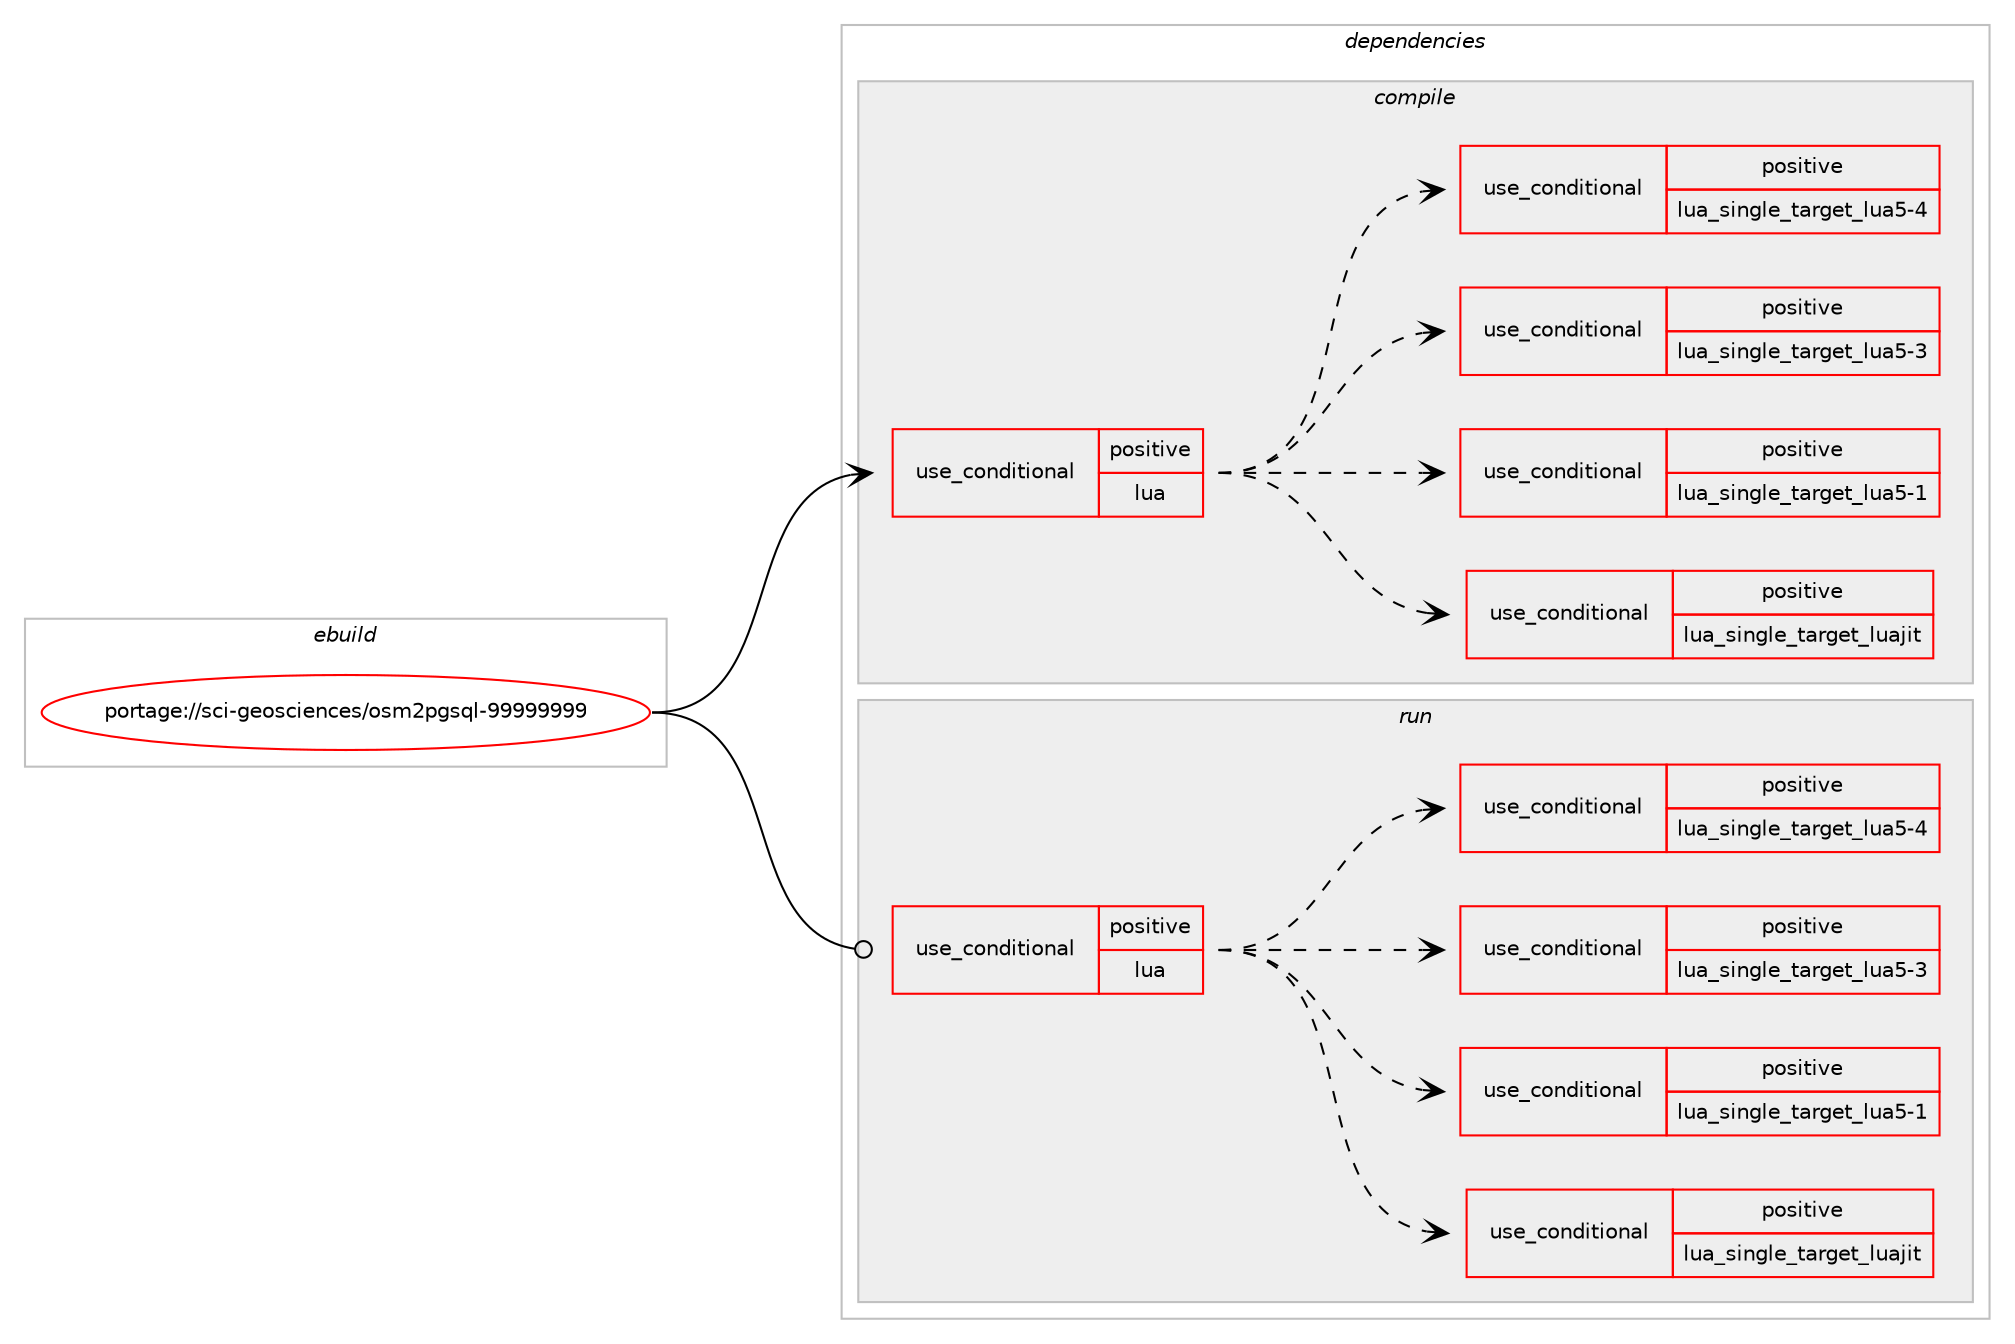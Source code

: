 digraph prolog {

# *************
# Graph options
# *************

newrank=true;
concentrate=true;
compound=true;
graph [rankdir=LR,fontname=Helvetica,fontsize=10,ranksep=1.5];#, ranksep=2.5, nodesep=0.2];
edge  [arrowhead=vee];
node  [fontname=Helvetica,fontsize=10];

# **********
# The ebuild
# **********

subgraph cluster_leftcol {
color=gray;
rank=same;
label=<<i>ebuild</i>>;
id [label="portage://sci-geosciences/osm2pgsql-99999999", color=red, width=4, href="../sci-geosciences/osm2pgsql-99999999.svg"];
}

# ****************
# The dependencies
# ****************

subgraph cluster_midcol {
color=gray;
label=<<i>dependencies</i>>;
subgraph cluster_compile {
fillcolor="#eeeeee";
style=filled;
label=<<i>compile</i>>;
subgraph cond8097 {
dependency11584 [label=<<TABLE BORDER="0" CELLBORDER="1" CELLSPACING="0" CELLPADDING="4"><TR><TD ROWSPAN="3" CELLPADDING="10">use_conditional</TD></TR><TR><TD>positive</TD></TR><TR><TD>lua</TD></TR></TABLE>>, shape=none, color=red];
subgraph cond8098 {
dependency11585 [label=<<TABLE BORDER="0" CELLBORDER="1" CELLSPACING="0" CELLPADDING="4"><TR><TD ROWSPAN="3" CELLPADDING="10">use_conditional</TD></TR><TR><TD>positive</TD></TR><TR><TD>lua_single_target_luajit</TD></TR></TABLE>>, shape=none, color=red];
# *** BEGIN UNKNOWN DEPENDENCY TYPE (TODO) ***
# dependency11585 -> package_dependency(portage://sci-geosciences/osm2pgsql-99999999,install,no,dev-lang,luajit,none,[,,],any_same_slot,[])
# *** END UNKNOWN DEPENDENCY TYPE (TODO) ***

}
dependency11584:e -> dependency11585:w [weight=20,style="dashed",arrowhead="vee"];
subgraph cond8099 {
dependency11586 [label=<<TABLE BORDER="0" CELLBORDER="1" CELLSPACING="0" CELLPADDING="4"><TR><TD ROWSPAN="3" CELLPADDING="10">use_conditional</TD></TR><TR><TD>positive</TD></TR><TR><TD>lua_single_target_lua5-1</TD></TR></TABLE>>, shape=none, color=red];
# *** BEGIN UNKNOWN DEPENDENCY TYPE (TODO) ***
# dependency11586 -> package_dependency(portage://sci-geosciences/osm2pgsql-99999999,install,no,dev-lang,lua,none,[,,],[slot(5.1)],[])
# *** END UNKNOWN DEPENDENCY TYPE (TODO) ***

}
dependency11584:e -> dependency11586:w [weight=20,style="dashed",arrowhead="vee"];
subgraph cond8100 {
dependency11587 [label=<<TABLE BORDER="0" CELLBORDER="1" CELLSPACING="0" CELLPADDING="4"><TR><TD ROWSPAN="3" CELLPADDING="10">use_conditional</TD></TR><TR><TD>positive</TD></TR><TR><TD>lua_single_target_lua5-3</TD></TR></TABLE>>, shape=none, color=red];
# *** BEGIN UNKNOWN DEPENDENCY TYPE (TODO) ***
# dependency11587 -> package_dependency(portage://sci-geosciences/osm2pgsql-99999999,install,no,dev-lang,lua,none,[,,],[slot(5.3)],[])
# *** END UNKNOWN DEPENDENCY TYPE (TODO) ***

}
dependency11584:e -> dependency11587:w [weight=20,style="dashed",arrowhead="vee"];
subgraph cond8101 {
dependency11588 [label=<<TABLE BORDER="0" CELLBORDER="1" CELLSPACING="0" CELLPADDING="4"><TR><TD ROWSPAN="3" CELLPADDING="10">use_conditional</TD></TR><TR><TD>positive</TD></TR><TR><TD>lua_single_target_lua5-4</TD></TR></TABLE>>, shape=none, color=red];
# *** BEGIN UNKNOWN DEPENDENCY TYPE (TODO) ***
# dependency11588 -> package_dependency(portage://sci-geosciences/osm2pgsql-99999999,install,no,dev-lang,lua,none,[,,],[slot(5.4)],[])
# *** END UNKNOWN DEPENDENCY TYPE (TODO) ***

}
dependency11584:e -> dependency11588:w [weight=20,style="dashed",arrowhead="vee"];
}
id:e -> dependency11584:w [weight=20,style="solid",arrowhead="vee"];
# *** BEGIN UNKNOWN DEPENDENCY TYPE (TODO) ***
# id -> package_dependency(portage://sci-geosciences/osm2pgsql-99999999,install,no,app-arch,bzip2,none,[,,],[],[])
# *** END UNKNOWN DEPENDENCY TYPE (TODO) ***

# *** BEGIN UNKNOWN DEPENDENCY TYPE (TODO) ***
# id -> package_dependency(portage://sci-geosciences/osm2pgsql-99999999,install,no,dev-cpp,nlohmann_json,none,[,,],[],[])
# *** END UNKNOWN DEPENDENCY TYPE (TODO) ***

# *** BEGIN UNKNOWN DEPENDENCY TYPE (TODO) ***
# id -> package_dependency(portage://sci-geosciences/osm2pgsql-99999999,install,no,dev-db,postgresql,none,[,,],any_same_slot,[])
# *** END UNKNOWN DEPENDENCY TYPE (TODO) ***

# *** BEGIN UNKNOWN DEPENDENCY TYPE (TODO) ***
# id -> package_dependency(portage://sci-geosciences/osm2pgsql-99999999,install,no,dev-libs,boost,none,[,,],any_same_slot,[])
# *** END UNKNOWN DEPENDENCY TYPE (TODO) ***

# *** BEGIN UNKNOWN DEPENDENCY TYPE (TODO) ***
# id -> package_dependency(portage://sci-geosciences/osm2pgsql-99999999,install,no,dev-libs,expat,none,[,,],[],[])
# *** END UNKNOWN DEPENDENCY TYPE (TODO) ***

# *** BEGIN UNKNOWN DEPENDENCY TYPE (TODO) ***
# id -> package_dependency(portage://sci-geosciences/osm2pgsql-99999999,install,no,sci-libs,proj,none,[,,],any_same_slot,[])
# *** END UNKNOWN DEPENDENCY TYPE (TODO) ***

# *** BEGIN UNKNOWN DEPENDENCY TYPE (TODO) ***
# id -> package_dependency(portage://sci-geosciences/osm2pgsql-99999999,install,no,sys-libs,zlib,none,[,,],[],[])
# *** END UNKNOWN DEPENDENCY TYPE (TODO) ***

}
subgraph cluster_compileandrun {
fillcolor="#eeeeee";
style=filled;
label=<<i>compile and run</i>>;
}
subgraph cluster_run {
fillcolor="#eeeeee";
style=filled;
label=<<i>run</i>>;
subgraph cond8102 {
dependency11589 [label=<<TABLE BORDER="0" CELLBORDER="1" CELLSPACING="0" CELLPADDING="4"><TR><TD ROWSPAN="3" CELLPADDING="10">use_conditional</TD></TR><TR><TD>positive</TD></TR><TR><TD>lua</TD></TR></TABLE>>, shape=none, color=red];
subgraph cond8103 {
dependency11590 [label=<<TABLE BORDER="0" CELLBORDER="1" CELLSPACING="0" CELLPADDING="4"><TR><TD ROWSPAN="3" CELLPADDING="10">use_conditional</TD></TR><TR><TD>positive</TD></TR><TR><TD>lua_single_target_luajit</TD></TR></TABLE>>, shape=none, color=red];
# *** BEGIN UNKNOWN DEPENDENCY TYPE (TODO) ***
# dependency11590 -> package_dependency(portage://sci-geosciences/osm2pgsql-99999999,run,no,dev-lang,luajit,none,[,,],any_same_slot,[])
# *** END UNKNOWN DEPENDENCY TYPE (TODO) ***

}
dependency11589:e -> dependency11590:w [weight=20,style="dashed",arrowhead="vee"];
subgraph cond8104 {
dependency11591 [label=<<TABLE BORDER="0" CELLBORDER="1" CELLSPACING="0" CELLPADDING="4"><TR><TD ROWSPAN="3" CELLPADDING="10">use_conditional</TD></TR><TR><TD>positive</TD></TR><TR><TD>lua_single_target_lua5-1</TD></TR></TABLE>>, shape=none, color=red];
# *** BEGIN UNKNOWN DEPENDENCY TYPE (TODO) ***
# dependency11591 -> package_dependency(portage://sci-geosciences/osm2pgsql-99999999,run,no,dev-lang,lua,none,[,,],[slot(5.1)],[])
# *** END UNKNOWN DEPENDENCY TYPE (TODO) ***

}
dependency11589:e -> dependency11591:w [weight=20,style="dashed",arrowhead="vee"];
subgraph cond8105 {
dependency11592 [label=<<TABLE BORDER="0" CELLBORDER="1" CELLSPACING="0" CELLPADDING="4"><TR><TD ROWSPAN="3" CELLPADDING="10">use_conditional</TD></TR><TR><TD>positive</TD></TR><TR><TD>lua_single_target_lua5-3</TD></TR></TABLE>>, shape=none, color=red];
# *** BEGIN UNKNOWN DEPENDENCY TYPE (TODO) ***
# dependency11592 -> package_dependency(portage://sci-geosciences/osm2pgsql-99999999,run,no,dev-lang,lua,none,[,,],[slot(5.3)],[])
# *** END UNKNOWN DEPENDENCY TYPE (TODO) ***

}
dependency11589:e -> dependency11592:w [weight=20,style="dashed",arrowhead="vee"];
subgraph cond8106 {
dependency11593 [label=<<TABLE BORDER="0" CELLBORDER="1" CELLSPACING="0" CELLPADDING="4"><TR><TD ROWSPAN="3" CELLPADDING="10">use_conditional</TD></TR><TR><TD>positive</TD></TR><TR><TD>lua_single_target_lua5-4</TD></TR></TABLE>>, shape=none, color=red];
# *** BEGIN UNKNOWN DEPENDENCY TYPE (TODO) ***
# dependency11593 -> package_dependency(portage://sci-geosciences/osm2pgsql-99999999,run,no,dev-lang,lua,none,[,,],[slot(5.4)],[])
# *** END UNKNOWN DEPENDENCY TYPE (TODO) ***

}
dependency11589:e -> dependency11593:w [weight=20,style="dashed",arrowhead="vee"];
}
id:e -> dependency11589:w [weight=20,style="solid",arrowhead="odot"];
# *** BEGIN UNKNOWN DEPENDENCY TYPE (TODO) ***
# id -> package_dependency(portage://sci-geosciences/osm2pgsql-99999999,run,no,app-arch,bzip2,none,[,,],[],[])
# *** END UNKNOWN DEPENDENCY TYPE (TODO) ***

# *** BEGIN UNKNOWN DEPENDENCY TYPE (TODO) ***
# id -> package_dependency(portage://sci-geosciences/osm2pgsql-99999999,run,no,dev-db,postgis,none,[,,],[],[])
# *** END UNKNOWN DEPENDENCY TYPE (TODO) ***

# *** BEGIN UNKNOWN DEPENDENCY TYPE (TODO) ***
# id -> package_dependency(portage://sci-geosciences/osm2pgsql-99999999,run,no,dev-db,postgresql,none,[,,],any_same_slot,[])
# *** END UNKNOWN DEPENDENCY TYPE (TODO) ***

# *** BEGIN UNKNOWN DEPENDENCY TYPE (TODO) ***
# id -> package_dependency(portage://sci-geosciences/osm2pgsql-99999999,run,no,dev-libs,expat,none,[,,],[],[])
# *** END UNKNOWN DEPENDENCY TYPE (TODO) ***

# *** BEGIN UNKNOWN DEPENDENCY TYPE (TODO) ***
# id -> package_dependency(portage://sci-geosciences/osm2pgsql-99999999,run,no,sci-libs,proj,none,[,,],any_same_slot,[])
# *** END UNKNOWN DEPENDENCY TYPE (TODO) ***

# *** BEGIN UNKNOWN DEPENDENCY TYPE (TODO) ***
# id -> package_dependency(portage://sci-geosciences/osm2pgsql-99999999,run,no,sys-libs,zlib,none,[,,],[],[])
# *** END UNKNOWN DEPENDENCY TYPE (TODO) ***

}
}

# **************
# The candidates
# **************

subgraph cluster_choices {
rank=same;
color=gray;
label=<<i>candidates</i>>;

}

}
